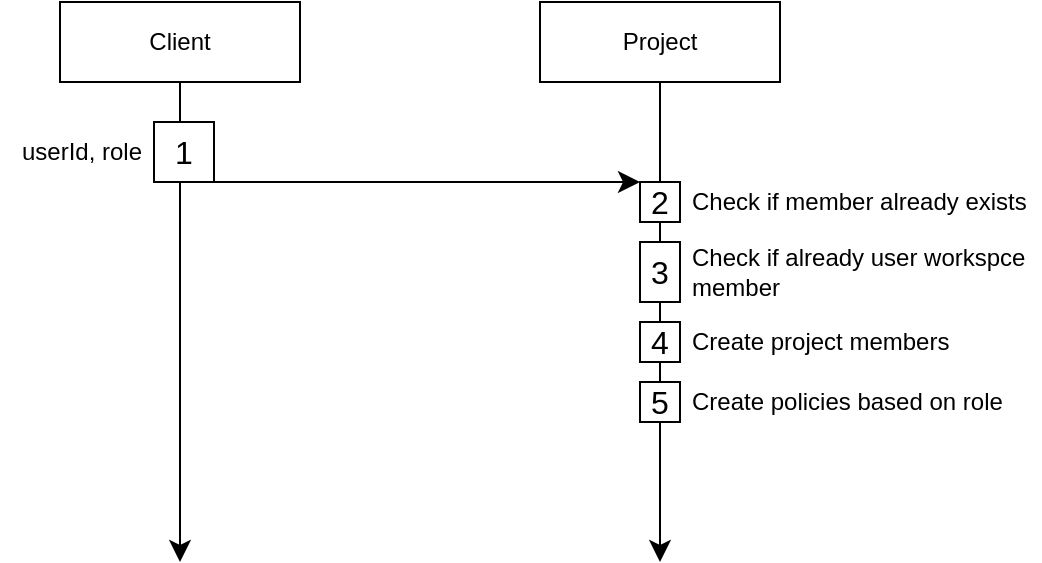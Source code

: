 <mxfile version="22.0.2" type="device" pages="2">
  <diagram id="oY38kdm5o83EHuReV2T8" name="/:id/members">
    <mxGraphModel dx="794" dy="1727" grid="1" gridSize="10" guides="1" tooltips="1" connect="1" arrows="1" fold="1" page="0" pageScale="1" pageWidth="850" pageHeight="1100" math="0" shadow="0">
      <root>
        <mxCell id="0" />
        <mxCell id="1" parent="0" />
        <mxCell id="sdEwPJp4zkoKklKMmfEP-1" style="edgeStyle=none;curved=1;rounded=0;orthogonalLoop=1;jettySize=auto;html=1;fontSize=12;startSize=8;endSize=8;fontFamily=Helvetica;" parent="1" source="sdEwPJp4zkoKklKMmfEP-2" edge="1">
          <mxGeometry relative="1" as="geometry">
            <mxPoint x="260" y="-920" as="targetPoint" />
          </mxGeometry>
        </mxCell>
        <mxCell id="sdEwPJp4zkoKklKMmfEP-2" value="Client" style="rounded=0;whiteSpace=wrap;html=1;fontFamily=Helvetica;" parent="1" vertex="1">
          <mxGeometry x="200" y="-1200" width="120" height="40" as="geometry" />
        </mxCell>
        <mxCell id="sdEwPJp4zkoKklKMmfEP-3" style="edgeStyle=none;curved=1;rounded=0;orthogonalLoop=1;jettySize=auto;html=1;fontSize=12;startSize=8;endSize=8;fontFamily=Helvetica;" parent="1" source="sdEwPJp4zkoKklKMmfEP-4" edge="1">
          <mxGeometry relative="1" as="geometry">
            <mxPoint x="500" y="-920" as="targetPoint" />
          </mxGeometry>
        </mxCell>
        <mxCell id="sdEwPJp4zkoKklKMmfEP-4" value="Project" style="rounded=0;whiteSpace=wrap;html=1;fontFamily=Helvetica;" parent="1" vertex="1">
          <mxGeometry x="440" y="-1200" width="120" height="40" as="geometry" />
        </mxCell>
        <mxCell id="sdEwPJp4zkoKklKMmfEP-6" style="edgeStyle=none;curved=1;rounded=0;orthogonalLoop=1;jettySize=auto;html=1;exitX=1;exitY=1;exitDx=0;exitDy=0;entryX=0;entryY=0;entryDx=0;entryDy=0;fontSize=12;startSize=8;endSize=8;fontFamily=Helvetica;" parent="1" source="smrDSZM0pcQOYa3LXeEk-6" target="LEW-G3g9cezNZrhg7D1--1" edge="1">
          <mxGeometry relative="1" as="geometry">
            <mxPoint x="180" y="-1110" as="sourcePoint" />
            <mxPoint x="445" y="-1109.25" as="targetPoint" />
          </mxGeometry>
        </mxCell>
        <mxCell id="LEW-G3g9cezNZrhg7D1--3" value="" style="group" parent="1" vertex="1" connectable="0">
          <mxGeometry x="490" y="-1110" width="200" height="20" as="geometry" />
        </mxCell>
        <mxCell id="LEW-G3g9cezNZrhg7D1--1" value="2" style="rounded=0;whiteSpace=wrap;html=1;fontSize=16;fontFamily=Helvetica;verticalAlign=middle;" parent="LEW-G3g9cezNZrhg7D1--3" vertex="1">
          <mxGeometry width="20" height="20" as="geometry" />
        </mxCell>
        <mxCell id="LEW-G3g9cezNZrhg7D1--2" value="Check if member already exists" style="text;html=1;fillColor=none;align=left;verticalAlign=middle;whiteSpace=wrap;rounded=0;fontSize=12;fontFamily=Helvetica;spacingLeft=4;" parent="LEW-G3g9cezNZrhg7D1--3" vertex="1">
          <mxGeometry x="20" width="180" height="20" as="geometry" />
        </mxCell>
        <mxCell id="_HuFlXUU0kpVzrusB87L-2" value="" style="group" parent="1" vertex="1" connectable="0">
          <mxGeometry x="490" y="-1080" width="200" height="30" as="geometry" />
        </mxCell>
        <mxCell id="_HuFlXUU0kpVzrusB87L-3" value="3" style="rounded=0;whiteSpace=wrap;html=1;fontSize=16;fontFamily=Helvetica;verticalAlign=middle;" parent="_HuFlXUU0kpVzrusB87L-2" vertex="1">
          <mxGeometry width="20" height="30" as="geometry" />
        </mxCell>
        <mxCell id="_HuFlXUU0kpVzrusB87L-4" value="Check if already user workspce member" style="text;html=1;fillColor=none;align=left;verticalAlign=middle;whiteSpace=wrap;rounded=0;fontSize=12;fontFamily=Helvetica;spacingLeft=4;" parent="_HuFlXUU0kpVzrusB87L-2" vertex="1">
          <mxGeometry x="20" width="180" height="30" as="geometry" />
        </mxCell>
        <mxCell id="pE08uwisndCaNIAwmxLj-1" value="" style="group" parent="1" vertex="1" connectable="0">
          <mxGeometry x="490" y="-1040" width="200" height="20" as="geometry" />
        </mxCell>
        <mxCell id="pE08uwisndCaNIAwmxLj-2" value="4" style="rounded=0;whiteSpace=wrap;html=1;fontSize=16;fontFamily=Helvetica;verticalAlign=middle;" parent="pE08uwisndCaNIAwmxLj-1" vertex="1">
          <mxGeometry width="20" height="20" as="geometry" />
        </mxCell>
        <mxCell id="pE08uwisndCaNIAwmxLj-3" value="Create project members" style="text;html=1;fillColor=none;align=left;verticalAlign=middle;whiteSpace=wrap;rounded=0;fontSize=12;fontFamily=Helvetica;spacingLeft=4;" parent="pE08uwisndCaNIAwmxLj-1" vertex="1">
          <mxGeometry x="20" width="180" height="20" as="geometry" />
        </mxCell>
        <mxCell id="pE08uwisndCaNIAwmxLj-4" value="" style="group" parent="1" vertex="1" connectable="0">
          <mxGeometry x="490" y="-1010" width="200" height="20" as="geometry" />
        </mxCell>
        <mxCell id="pE08uwisndCaNIAwmxLj-5" value="5" style="rounded=0;whiteSpace=wrap;html=1;fontSize=16;fontFamily=Helvetica;verticalAlign=middle;" parent="pE08uwisndCaNIAwmxLj-4" vertex="1">
          <mxGeometry width="20" height="20" as="geometry" />
        </mxCell>
        <mxCell id="pE08uwisndCaNIAwmxLj-6" value="Create policies based on role" style="text;html=1;fillColor=none;align=left;verticalAlign=middle;whiteSpace=wrap;rounded=0;fontSize=12;fontFamily=Helvetica;spacingLeft=4;" parent="pE08uwisndCaNIAwmxLj-4" vertex="1">
          <mxGeometry x="20" width="180" height="20" as="geometry" />
        </mxCell>
        <mxCell id="mDm4JhoA9aGZH-N1UiIz-1" value="" style="group" parent="1" vertex="1" connectable="0">
          <mxGeometry x="170" y="-1140" width="107" height="30" as="geometry" />
        </mxCell>
        <mxCell id="smrDSZM0pcQOYa3LXeEk-5" value="userId, role" style="text;html=1;fillColor=none;align=right;verticalAlign=middle;whiteSpace=wrap;rounded=0;fontSize=12;fontFamily=Helvetica;spacingLeft=4;spacingRight=4;" parent="mDm4JhoA9aGZH-N1UiIz-1" vertex="1">
          <mxGeometry width="77" height="30" as="geometry" />
        </mxCell>
        <mxCell id="smrDSZM0pcQOYa3LXeEk-6" value="1" style="rounded=0;whiteSpace=wrap;html=1;fontSize=16;container=0;fontFamily=Helvetica;verticalAlign=middle;" parent="mDm4JhoA9aGZH-N1UiIz-1" vertex="1">
          <mxGeometry x="77" width="30" height="30" as="geometry" />
        </mxCell>
        <mxCell id="1z5MWBaqaVlg_9H_56OE-3" value="" style="edgeStyle=none;curved=1;rounded=0;orthogonalLoop=1;jettySize=auto;html=1;fontSize=12;startSize=8;endSize=8;" parent="mDm4JhoA9aGZH-N1UiIz-1" source="smrDSZM0pcQOYa3LXeEk-6" target="smrDSZM0pcQOYa3LXeEk-5" edge="1">
          <mxGeometry relative="1" as="geometry" />
        </mxCell>
        <mxCell id="1z5MWBaqaVlg_9H_56OE-4" value="" style="edgeStyle=none;curved=1;rounded=0;orthogonalLoop=1;jettySize=auto;html=1;fontSize=12;startSize=8;endSize=8;" parent="mDm4JhoA9aGZH-N1UiIz-1" source="smrDSZM0pcQOYa3LXeEk-6" target="smrDSZM0pcQOYa3LXeEk-5" edge="1">
          <mxGeometry relative="1" as="geometry" />
        </mxCell>
      </root>
    </mxGraphModel>
  </diagram>
  <diagram id="T1pzw05JD0ZmWtO84Aos" name="/:id/members/invite">
    <mxGraphModel dx="912" dy="1540" grid="1" gridSize="10" guides="1" tooltips="1" connect="1" arrows="1" fold="1" page="0" pageScale="1" pageWidth="827" pageHeight="1169" math="0" shadow="0">
      <root>
        <mxCell id="0" />
        <mxCell id="1" parent="0" />
        <mxCell id="A0mP2CyW2oMfTF2Bx58C-1" style="edgeStyle=none;curved=1;rounded=0;orthogonalLoop=1;jettySize=auto;html=1;fontSize=12;startSize=8;endSize=8;fontFamily=Helvetica;" edge="1" parent="1" source="A0mP2CyW2oMfTF2Bx58C-2">
          <mxGeometry relative="1" as="geometry">
            <mxPoint x="-30" y="-920" as="targetPoint" />
          </mxGeometry>
        </mxCell>
        <mxCell id="A0mP2CyW2oMfTF2Bx58C-2" value="Client" style="rounded=0;whiteSpace=wrap;html=1;fontFamily=Helvetica;" vertex="1" parent="1">
          <mxGeometry x="-90" y="-1200" width="120" height="40" as="geometry" />
        </mxCell>
        <mxCell id="A0mP2CyW2oMfTF2Bx58C-3" style="edgeStyle=none;curved=1;rounded=0;orthogonalLoop=1;jettySize=auto;html=1;fontSize=12;startSize=8;endSize=8;fontFamily=Helvetica;" edge="1" parent="1" source="A0mP2CyW2oMfTF2Bx58C-4">
          <mxGeometry relative="1" as="geometry">
            <mxPoint x="210" y="-920" as="targetPoint" />
          </mxGeometry>
        </mxCell>
        <mxCell id="A0mP2CyW2oMfTF2Bx58C-4" value="Project" style="rounded=0;whiteSpace=wrap;html=1;fontFamily=Helvetica;" vertex="1" parent="1">
          <mxGeometry x="150" y="-1200" width="120" height="40" as="geometry" />
        </mxCell>
        <mxCell id="A0mP2CyW2oMfTF2Bx58C-5" style="edgeStyle=none;curved=1;rounded=0;orthogonalLoop=1;jettySize=auto;html=1;exitX=1;exitY=1;exitDx=0;exitDy=0;entryX=0;entryY=0;entryDx=0;entryDy=0;fontSize=12;startSize=8;endSize=8;fontFamily=Helvetica;" edge="1" parent="1" source="A0mP2CyW2oMfTF2Bx58C-20" target="A0mP2CyW2oMfTF2Bx58C-7">
          <mxGeometry relative="1" as="geometry">
            <mxPoint x="-110" y="-1110" as="sourcePoint" />
            <mxPoint x="155" y="-1109.25" as="targetPoint" />
          </mxGeometry>
        </mxCell>
        <mxCell id="A0mP2CyW2oMfTF2Bx58C-6" value="" style="group" vertex="1" connectable="0" parent="1">
          <mxGeometry x="200" y="-1110" width="200" height="20" as="geometry" />
        </mxCell>
        <mxCell id="A0mP2CyW2oMfTF2Bx58C-7" value="2" style="rounded=0;whiteSpace=wrap;html=1;fontSize=16;fontFamily=Helvetica;verticalAlign=middle;" vertex="1" parent="A0mP2CyW2oMfTF2Bx58C-6">
          <mxGeometry width="20" height="20" as="geometry" />
        </mxCell>
        <mxCell id="A0mP2CyW2oMfTF2Bx58C-8" value="Check if member already exists" style="text;html=1;fillColor=none;align=left;verticalAlign=middle;whiteSpace=wrap;rounded=0;fontSize=12;fontFamily=Helvetica;spacingLeft=4;" vertex="1" parent="A0mP2CyW2oMfTF2Bx58C-6">
          <mxGeometry x="20" width="180" height="20" as="geometry" />
        </mxCell>
        <mxCell id="A0mP2CyW2oMfTF2Bx58C-9" value="" style="group" vertex="1" connectable="0" parent="1">
          <mxGeometry x="200" y="-1080" width="200" height="30" as="geometry" />
        </mxCell>
        <mxCell id="A0mP2CyW2oMfTF2Bx58C-10" value="3" style="rounded=0;whiteSpace=wrap;html=1;fontSize=16;fontFamily=Helvetica;verticalAlign=middle;" vertex="1" parent="A0mP2CyW2oMfTF2Bx58C-9">
          <mxGeometry width="20" height="30" as="geometry" />
        </mxCell>
        <mxCell id="A0mP2CyW2oMfTF2Bx58C-11" value="Check if already user workspce member" style="text;html=1;fillColor=none;align=left;verticalAlign=middle;whiteSpace=wrap;rounded=0;fontSize=12;fontFamily=Helvetica;spacingLeft=4;" vertex="1" parent="A0mP2CyW2oMfTF2Bx58C-9">
          <mxGeometry x="20" width="180" height="30" as="geometry" />
        </mxCell>
        <mxCell id="A0mP2CyW2oMfTF2Bx58C-12" value="" style="group" vertex="1" connectable="0" parent="1">
          <mxGeometry x="200" y="-1040" width="200" height="30" as="geometry" />
        </mxCell>
        <mxCell id="A0mP2CyW2oMfTF2Bx58C-13" value="4" style="rounded=0;whiteSpace=wrap;html=1;fontSize=16;fontFamily=Helvetica;verticalAlign=middle;" vertex="1" parent="A0mP2CyW2oMfTF2Bx58C-12">
          <mxGeometry width="20" height="30" as="geometry" />
        </mxCell>
        <mxCell id="A0mP2CyW2oMfTF2Bx58C-14" value="Create project members with status pending" style="text;html=1;fillColor=none;align=left;verticalAlign=middle;whiteSpace=wrap;rounded=0;fontSize=12;fontFamily=Helvetica;spacingLeft=4;" vertex="1" parent="A0mP2CyW2oMfTF2Bx58C-12">
          <mxGeometry x="20" width="180" height="30" as="geometry" />
        </mxCell>
        <mxCell id="A0mP2CyW2oMfTF2Bx58C-15" value="" style="group" vertex="1" connectable="0" parent="1">
          <mxGeometry x="200" y="-1000" width="200" height="20" as="geometry" />
        </mxCell>
        <mxCell id="A0mP2CyW2oMfTF2Bx58C-16" value="5" style="rounded=0;whiteSpace=wrap;html=1;fontSize=16;fontFamily=Helvetica;verticalAlign=middle;" vertex="1" parent="A0mP2CyW2oMfTF2Bx58C-15">
          <mxGeometry width="20" height="20" as="geometry" />
        </mxCell>
        <mxCell id="A0mP2CyW2oMfTF2Bx58C-17" value="Create policies based on role" style="text;html=1;fillColor=none;align=left;verticalAlign=middle;whiteSpace=wrap;rounded=0;fontSize=12;fontFamily=Helvetica;spacingLeft=4;" vertex="1" parent="A0mP2CyW2oMfTF2Bx58C-15">
          <mxGeometry x="20" width="180" height="20" as="geometry" />
        </mxCell>
        <mxCell id="A0mP2CyW2oMfTF2Bx58C-23" value="" style="group" vertex="1" connectable="0" parent="1">
          <mxGeometry x="-117" y="-1130" width="97" height="20" as="geometry" />
        </mxCell>
        <mxCell id="A0mP2CyW2oMfTF2Bx58C-19" value="userId, role" style="text;html=1;fillColor=none;align=right;verticalAlign=middle;whiteSpace=wrap;rounded=0;fontSize=12;fontFamily=Helvetica;spacingLeft=4;spacingRight=4;" vertex="1" parent="A0mP2CyW2oMfTF2Bx58C-23">
          <mxGeometry width="77" height="20" as="geometry" />
        </mxCell>
        <mxCell id="A0mP2CyW2oMfTF2Bx58C-20" value="1" style="rounded=0;whiteSpace=wrap;html=1;fontSize=16;container=0;fontFamily=Helvetica;verticalAlign=middle;" vertex="1" parent="A0mP2CyW2oMfTF2Bx58C-23">
          <mxGeometry x="77" width="20" height="20" as="geometry" />
        </mxCell>
        <mxCell id="A0mP2CyW2oMfTF2Bx58C-27" value="6" style="rounded=0;whiteSpace=wrap;html=1;fontSize=16;fontFamily=Helvetica;verticalAlign=middle;" vertex="1" parent="1">
          <mxGeometry x="200" y="-970" width="20" height="20" as="geometry" />
        </mxCell>
        <mxCell id="A0mP2CyW2oMfTF2Bx58C-28" value="project.member-created" style="text;html=1;fillColor=#008a00;align=left;verticalAlign=middle;whiteSpace=wrap;rounded=0;fontSize=12;fontFamily=Helvetica;spacingLeft=4;fontColor=#ffffff;strokeColor=#005700;" vertex="1" parent="1">
          <mxGeometry x="220" y="-970" width="140" height="20" as="geometry" />
        </mxCell>
      </root>
    </mxGraphModel>
  </diagram>
</mxfile>
